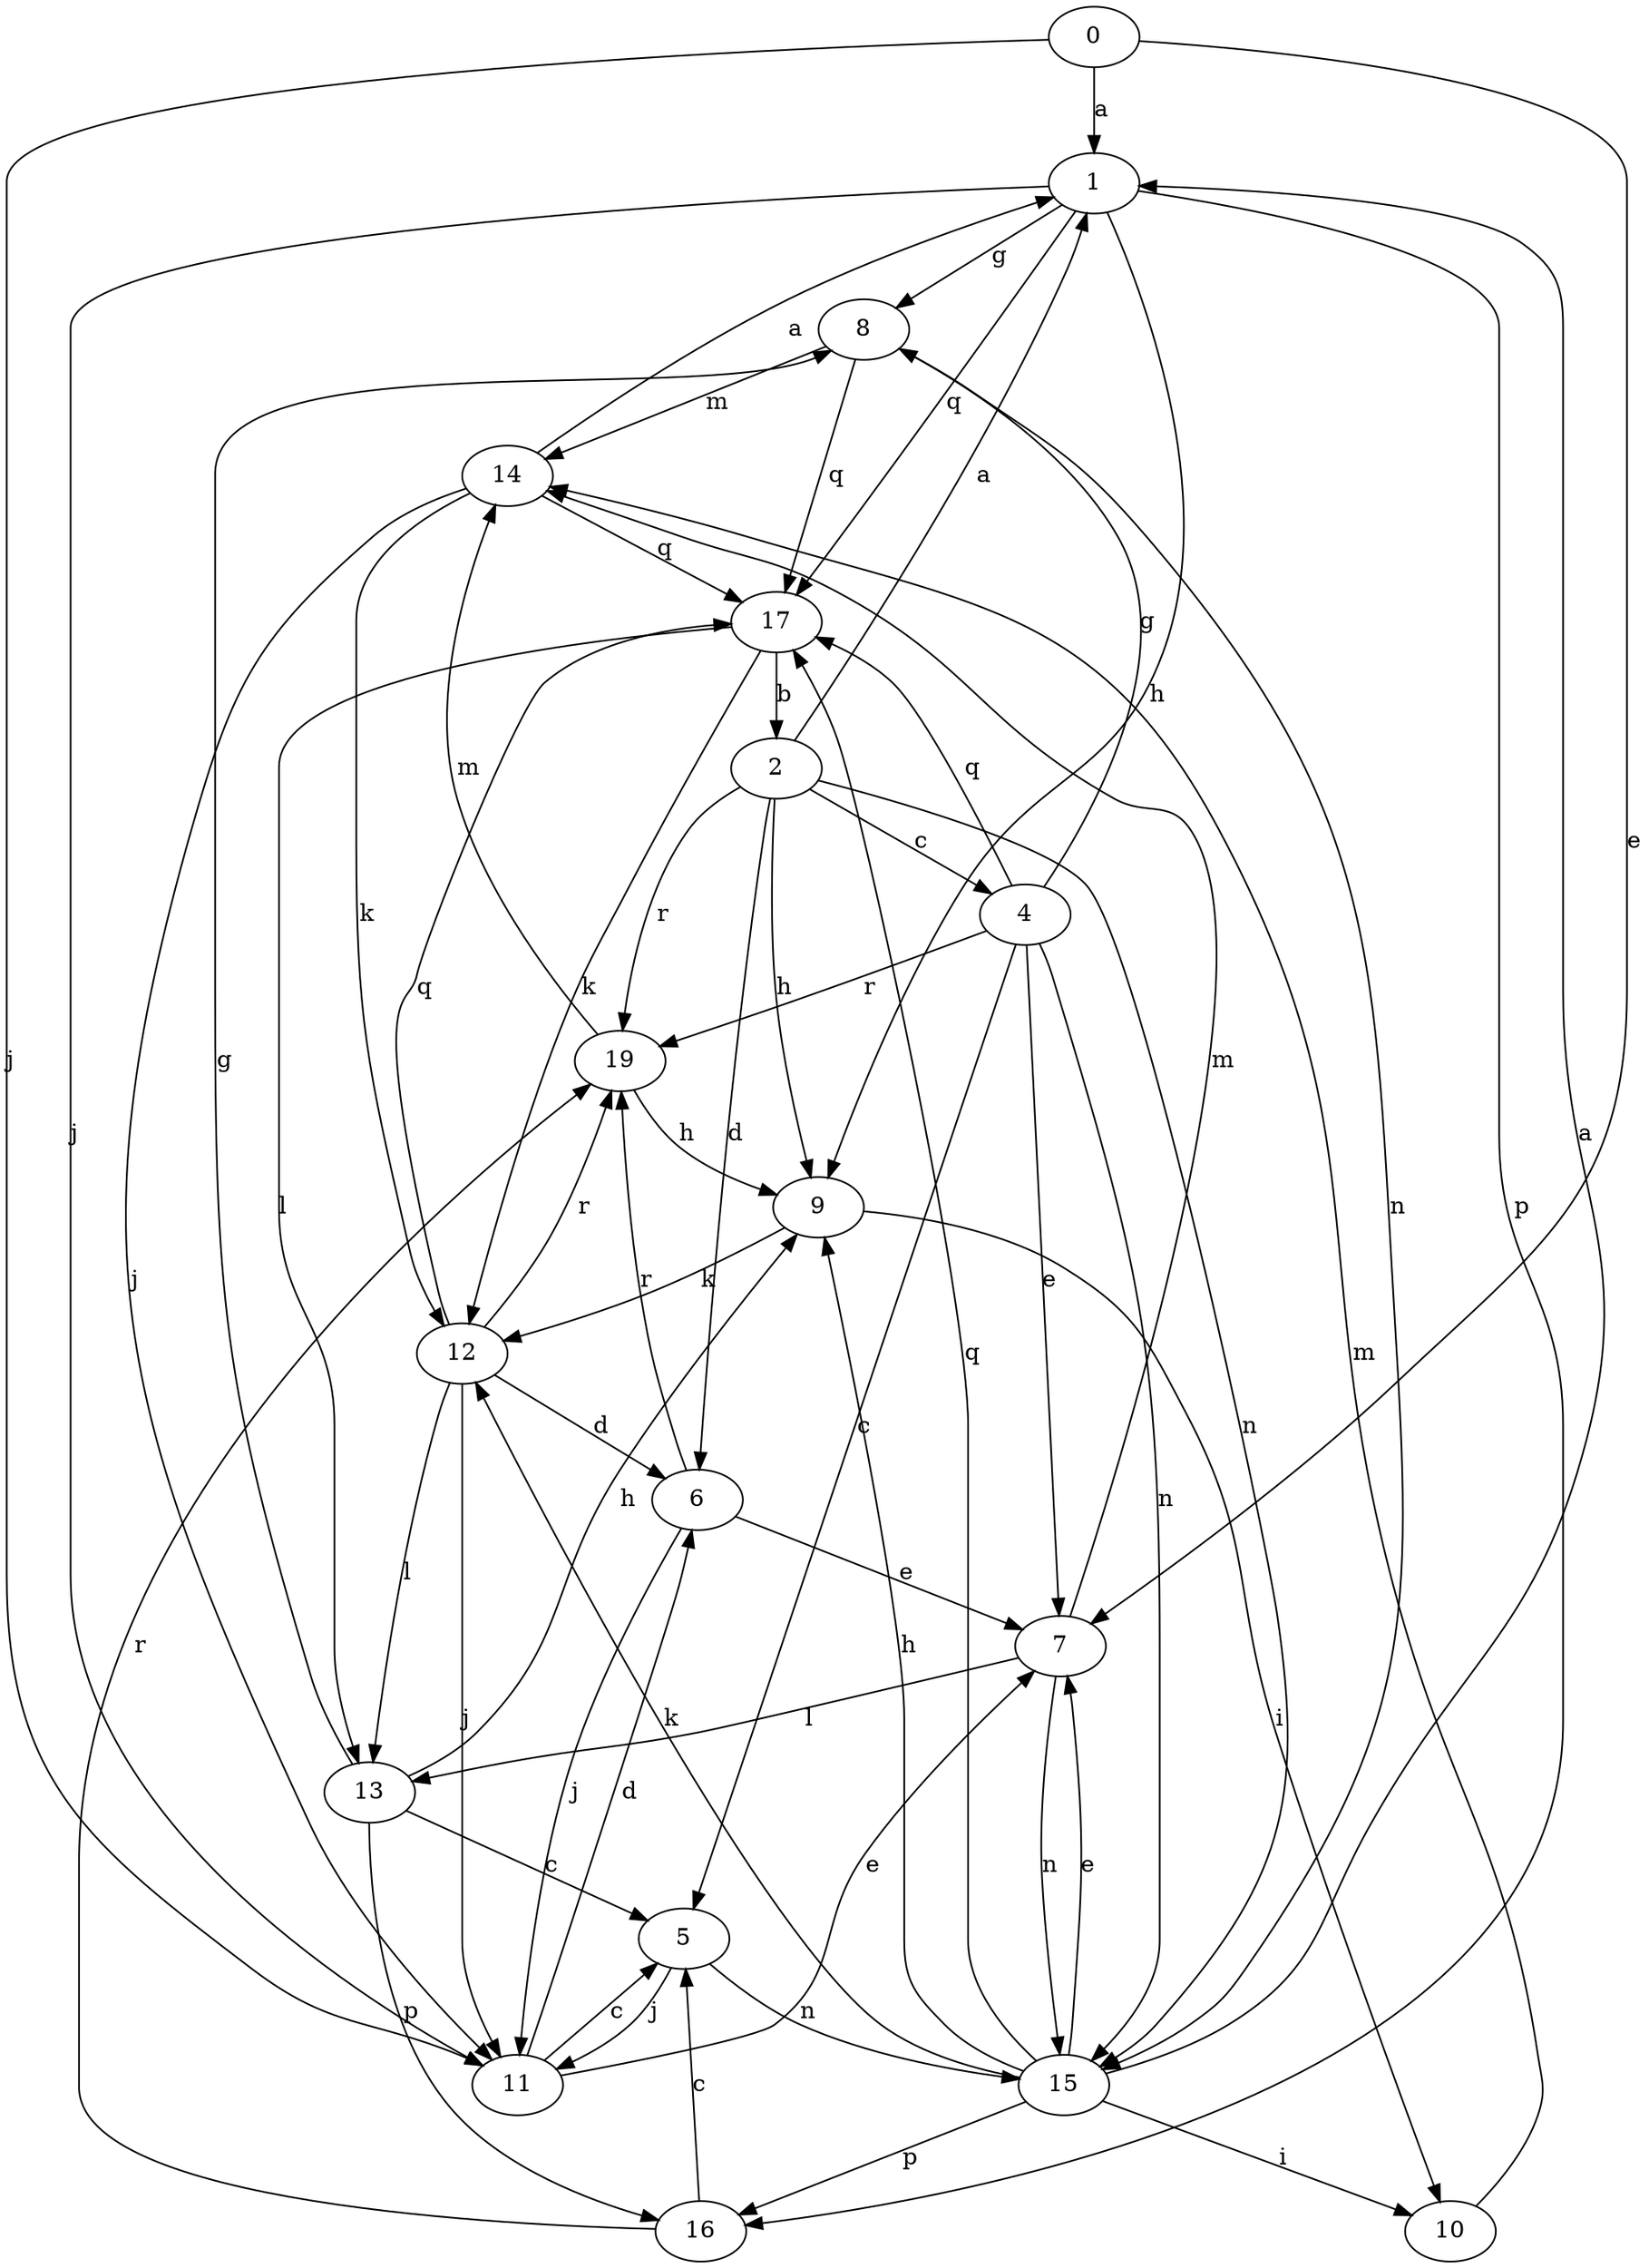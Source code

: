 strict digraph  {
0;
1;
2;
4;
5;
6;
7;
8;
9;
10;
11;
12;
13;
14;
15;
16;
17;
19;
0 -> 1  [label=a];
0 -> 7  [label=e];
0 -> 11  [label=j];
1 -> 8  [label=g];
1 -> 9  [label=h];
1 -> 11  [label=j];
1 -> 16  [label=p];
1 -> 17  [label=q];
2 -> 1  [label=a];
2 -> 4  [label=c];
2 -> 6  [label=d];
2 -> 9  [label=h];
2 -> 15  [label=n];
2 -> 19  [label=r];
4 -> 5  [label=c];
4 -> 7  [label=e];
4 -> 8  [label=g];
4 -> 15  [label=n];
4 -> 17  [label=q];
4 -> 19  [label=r];
5 -> 11  [label=j];
5 -> 15  [label=n];
6 -> 7  [label=e];
6 -> 11  [label=j];
6 -> 19  [label=r];
7 -> 13  [label=l];
7 -> 14  [label=m];
7 -> 15  [label=n];
8 -> 14  [label=m];
8 -> 15  [label=n];
8 -> 17  [label=q];
9 -> 10  [label=i];
9 -> 12  [label=k];
10 -> 14  [label=m];
11 -> 5  [label=c];
11 -> 6  [label=d];
11 -> 7  [label=e];
12 -> 6  [label=d];
12 -> 11  [label=j];
12 -> 13  [label=l];
12 -> 17  [label=q];
12 -> 19  [label=r];
13 -> 5  [label=c];
13 -> 8  [label=g];
13 -> 9  [label=h];
13 -> 16  [label=p];
14 -> 1  [label=a];
14 -> 11  [label=j];
14 -> 12  [label=k];
14 -> 17  [label=q];
15 -> 1  [label=a];
15 -> 7  [label=e];
15 -> 9  [label=h];
15 -> 10  [label=i];
15 -> 12  [label=k];
15 -> 16  [label=p];
15 -> 17  [label=q];
16 -> 5  [label=c];
16 -> 19  [label=r];
17 -> 2  [label=b];
17 -> 12  [label=k];
17 -> 13  [label=l];
19 -> 9  [label=h];
19 -> 14  [label=m];
}
